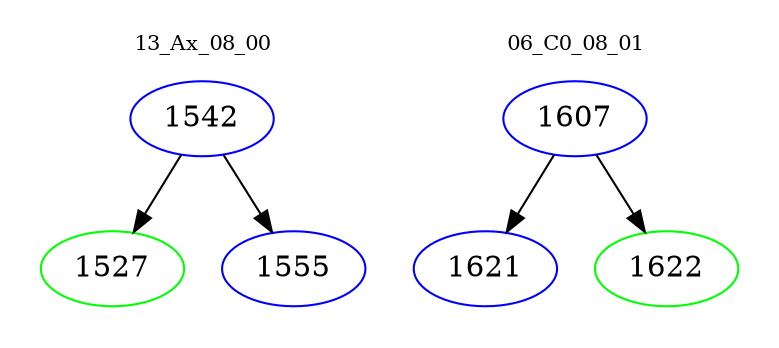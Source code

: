 digraph{
subgraph cluster_0 {
color = white
label = "13_Ax_08_00";
fontsize=10;
T0_1542 [label="1542", color="blue"]
T0_1542 -> T0_1527 [color="black"]
T0_1527 [label="1527", color="green"]
T0_1542 -> T0_1555 [color="black"]
T0_1555 [label="1555", color="blue"]
}
subgraph cluster_1 {
color = white
label = "06_C0_08_01";
fontsize=10;
T1_1607 [label="1607", color="blue"]
T1_1607 -> T1_1621 [color="black"]
T1_1621 [label="1621", color="blue"]
T1_1607 -> T1_1622 [color="black"]
T1_1622 [label="1622", color="green"]
}
}

